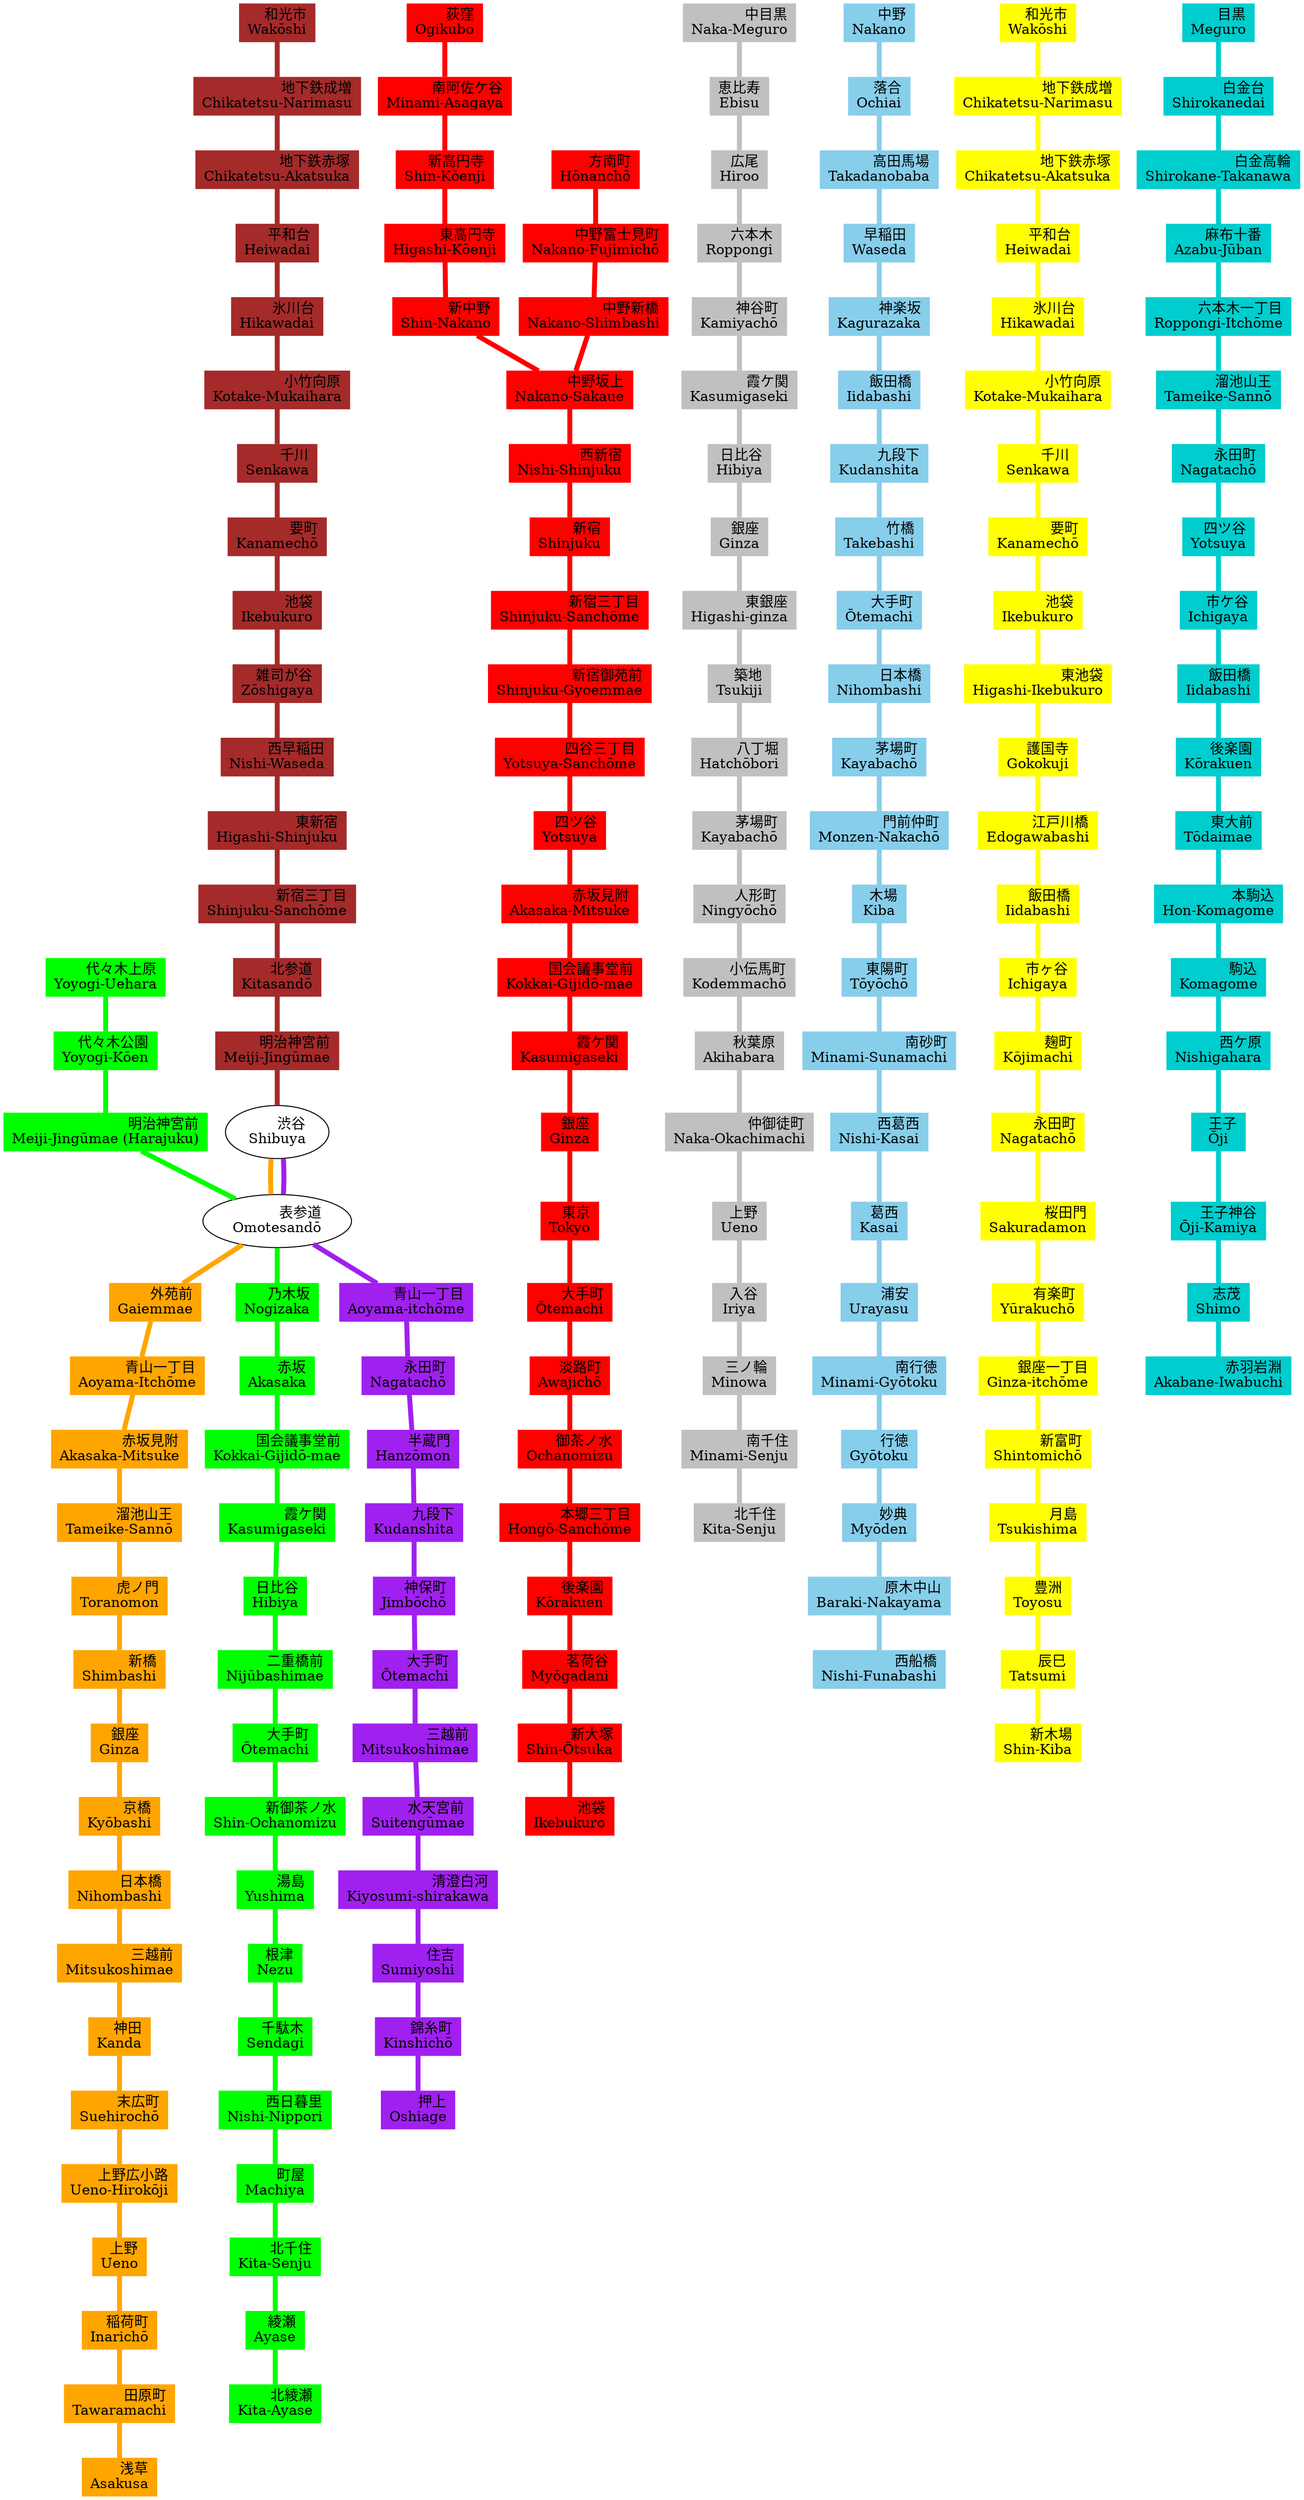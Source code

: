 // Line                               | Code | Color        |
// -----------------------------------+------+--------------+
// No 3:  Ginza Line                  | G    | orange       |
// No 4:  Marunouchi Line             | M    | red          |
// No 4:  Marunouchi Line Branch Line | m    | red          |
// No 2:  Hibiya Line                 | H    | gray         |
// No 5:  Tōzai Line                  | T    | skyblue      |
// No 9:  Chiyoda Line                | C    | green        |
// No 8:  Yūrakuchō Line              | Y    | yellow       |
// No 11: Hanzōmon Line               | Z    | purple       |
// No 7:  Namboku Line                | N    | cyan3        |
// No 13: Fukutoshin Line             | F    | brown        |

graph tokyo_metro {
    node [shape=box, style=filled]
    edge [penwidth=5]

    // No 3: Ginza Line
    node [color=orange, fontcolor=black]
    G01_F16_Z01 [label="渋谷\rShibuya", shape=ellipse, color=black, fontcolor=black, fillcolor=white]
    C04_G02_Z02 [label="表参道\rOmotesandō", shape=ellipse, color=black, fontcolor=black, fillcolor=white]
    G03 [label="外苑前\rGaiemmae"]
    G04 [label="青山一丁目\rAoyama-Itchōme"]
    G05 [label="赤坂見附\rAkasaka-Mitsuke"]
    G06 [label="溜池山王\rTameike-Sannō"]
    G07 [label="虎ノ門\rToranomon"]
    G08 [label="新橋\rShimbashi"]
    G09 [label="銀座\rGinza"]
    G10 [label="京橋\rKyōbashi"]
    G11 [label="日本橋\rNihombashi"]
    G12 [label="三越前\rMitsukoshimae"]
    G13 [label="神田\rKanda"]
    G14 [label="末広町\rSuehirochō"]
    G15 [label="上野広小路\rUeno-Hirokōji"]
    G16 [label="上野\rUeno"]
    G17 [label="稲荷町\rInarichō"]
    G18 [label="田原町\rTawaramachi"]
    G19 [label="浅草\rAsakusa"]

    edge [color=orange]
    G01_F16_Z01 -- C04_G02_Z02 -- G03 -- G04 -- G05 -- G06 -- G07 -- G08 -- G09 -- G10 -- G11 -- G12 -- G13 -- G14 -- G15 -- G16 -- G17 -- G18 -- G19

    // No 4: Marunouchi Line
    node [color=red, fontcolor=black]
    M01 [label="荻窪\rOgikubo"]
    M02 [label="南阿佐ケ谷\rMinami-Asagaya"]
    M03 [label="新高円寺\rShin-Kōenji"]
    M04 [label="東高円寺\rHigashi-Kōenji"]
    M05 [label="新中野\rShin-Nakano"]
    M06 [label="中野坂上\rNakano-Sakaue"]
    M07 [label="西新宿\rNishi-Shinjuku"]
    M08 [label="新宿\rShinjuku"]
    M09 [label="新宿三丁目\rShinjuku-Sanchōme"]
    M10 [label="新宿御苑前\rShinjuku-Gyoemmae"]
    M11 [label="四谷三丁目\rYotsuya-Sanchōme"]
    M12 [label="四ツ谷\rYotsuya"]
    M13 [label="赤坂見附\rAkasaka-Mitsuke"]
    M14 [label="国会議事堂前\rKokkai-Gijidō-mae"]
    M15 [label="霞ケ関\rKasumigaseki"]
    M16 [label="銀座\rGinza"]
    M17 [label="東京\rTokyo"]
    M18 [label="大手町\rŌtemachi"]
    M19 [label="淡路町\rAwajichō"]
    M20 [label="御茶ノ水\rOchanomizu"]
    M21 [label="本郷三丁目\rHongō-Sanchōme"]
    M22 [label="後楽園\rKōrakuen"]
    M23 [label="茗荷谷\rMyōgadani"]
    M24 [label="新大塚\rShin-Ōtsuka"]
    M25 [label="池袋\rIkebukuro"]

    edge [color=red]
    M01 -- M02 -- M03 -- M04 -- M05 -- M06 -- M07 -- M08 -- M09 -- M10 -- M11 -- M12 -- M13 -- M14 -- M15 -- M16 -- M17 -- M18 -- M19 -- M20 -- M21 -- M22 -- M23 -- M24 -- M25

    // No 4: Marunouchi Line Branch Line
    node [color=red, fontcolor=black]
    m03 [label="方南町\rHōnanchō"]
    m04 [label="中野富士見町\rNakano-Fujimichō"]
    m05 [label="中野新橋\rNakano-Shimbashi"]
    M06 [label="中野坂上\rNakano-Sakaue"]

    edge [color=red]
    m03 -- m04 -- m05 -- M06

    // No 2: Hibiya Line
    node [color=gray, fontcolor=black]
    H01 [label="中目黒\rNaka-Meguro"]
    H02 [label="恵比寿\rEbisu"]
    H03 [label="広尾\rHiroo"]
    H04 [label="六本木\rRoppongi"]
    H05 [label="神谷町\rKamiyachō"]
    H06 [label="霞ケ関\rKasumigaseki"]
    H07 [label="日比谷\rHibiya"]
    H08 [label="銀座\rGinza"]
    H09 [label="東銀座\rHigashi-ginza"]
    H10 [label="築地\rTsukiji"]
    H11 [label="八丁堀\rHatchōbori"]
    H12 [label="茅場町\rKayabachō"]
    H13 [label="人形町\rNingyōchō"]
    H14 [label="小伝馬町\rKodemmachō"]
    H15 [label="秋葉原\rAkihabara"]
    H16 [label="仲御徒町\rNaka-Okachimachi"]
    H17 [label="上野\rUeno"]
    H18 [label="入谷\rIriya"]
    H19 [label="三ノ輪\rMinowa"]
    H20 [label="南千住\rMinami-Senju"]
    H21 [label="北千住\rKita-Senju"]

    edge [color=gray]
    H01 -- H02 -- H03 -- H04 -- H05 -- H06 -- H07 -- H08 -- H09 -- H10 -- H11 -- H12 -- H13 -- H14 -- H15 -- H16 -- H17 -- H18 -- H19 -- H20 -- H21

    // No 5: Tōzai Line
    node [color=skyblue, fontcolor=black]
    T01 [label="中野\rNakano"]
    T02 [label="落合\rOchiai"]
    T03 [label="高田馬場\rTakadanobaba"]
    T04 [label="早稲田\rWaseda"]
    T05 [label="神楽坂\rKagurazaka"]
    T06 [label="飯田橋\rIidabashi"]
    T07 [label="九段下\rKudanshita"]
    T08 [label="竹橋\rTakebashi"]
    T09 [label="大手町\rŌtemachi"]
    T10 [label="日本橋\rNihombashi"]
    T11 [label="茅場町\rKayabachō"]
    T12 [label="門前仲町\rMonzen-Nakachō"]
    T13 [label="木場\rKiba"]
    T14 [label="東陽町\rTōyōchō"]
    T15 [label="南砂町\rMinami-Sunamachi"]
    T16 [label="西葛西\rNishi-Kasai"]
    T17 [label="葛西\rKasai"]
    T18 [label="浦安\rUrayasu"]
    T19 [label="南行徳\rMinami-Gyōtoku"]
    T20 [label="行徳\rGyōtoku"]
    T21 [label="妙典\rMyōden"]
    T22 [label="原木中山\rBaraki-Nakayama"]
    T23 [label="西船橋\rNishi-Funabashi"]

    edge [color=skyblue]
    T01 -- T02 -- T03 -- T04 -- T05 -- T06 -- T07 -- T08 -- T09 -- T10 -- T11 -- T12 -- T13 -- T14 -- T15 -- T16 -- T17 -- T18 -- T19 -- T20 -- T21 -- T22 -- T23

    // No 9: Chiyoda Line
    node [color=green, fontcolor=black]
    C01 [label="代々木上原\rYoyogi-Uehara"]
    C02 [label="代々木公園\rYoyogi-Kōen"]
    C03 [label="明治神宮前\rMeiji-Jingūmae (Harajuku)"]
    C04_G02_Z02 [label="表参道\rOmotesandō", shape=ellipse, color=black, fontcolor=black, fillcolor=white]
    C05 [label="乃木坂\rNogizaka"]
    C06 [label="赤坂\rAkasaka"]
    C07 [label="国会議事堂前\rKokkai-Gijidō-mae"]
    C08 [label="霞ケ関\rKasumigaseki"]
    C09 [label="日比谷\rHibiya"]
    C10 [label="二重橋前\rNijūbashimae"]
    C11 [label="大手町\rŌtemachi"]
    C12 [label="新御茶ノ水\rShin-Ochanomizu"]
    C13 [label="湯島\rYushima"]
    C14 [label="根津\rNezu"]
    C15 [label="千駄木\rSendagi"]
    C16 [label="西日暮里\rNishi-Nippori"]
    C17 [label="町屋\rMachiya"]
    C18 [label="北千住\rKita-Senju"]
    C19 [label="綾瀬\rAyase"]
    C20 [label="北綾瀬\rKita-Ayase"]

    edge [color=green]
    C01 -- C02 -- C03 -- C04_G02_Z02 -- C05 -- C06 -- C07 -- C08 -- C09 -- C10 -- C11 -- C12 -- C13 -- C14 -- C15 -- C16 -- C17 -- C18 -- C19 -- C20

    // No 8: Yūrakuchō Line
    node [color=yellow, fontcolor=black]
    Y01 [label="和光市\rWakōshi"]
    Y02 [label="地下鉄成増\rChikatetsu-Narimasu"]
    Y03 [label="地下鉄赤塚\rChikatetsu-Akatsuka"]
    Y04 [label="平和台\rHeiwadai"]
    Y05 [label="氷川台\rHikawadai"]
    Y06 [label="小竹向原\rKotake-Mukaihara"]
    Y07 [label="千川\rSenkawa"]
    Y08 [label="要町\rKanamechō"]
    Y09 [label="池袋\rIkebukuro"]
    Y10 [label="東池袋\rHigashi-Ikebukuro"]
    Y11 [label="護国寺\rGokokuji"]
    Y12 [label="江戸川橋\rEdogawabashi"]
    Y13 [label="飯田橋\rIidabashi"]
    Y14 [label="市ヶ谷\rIchigaya"]
    Y15 [label="麹町\rKōjimachi"]
    Y16 [label="永田町\rNagatachō"]
    Y17 [label="桜田門\rSakuradamon"]
    Y18 [label="有楽町\rYūrakuchō"]
    Y19 [label="銀座一丁目\rGinza-itchōme"]
    Y20 [label="新富町\rShintomichō"]
    Y21 [label="月島\rTsukishima"]
    Y22 [label="豊洲\rToyosu"]
    Y23 [label="辰巳\rTatsumi"]
    Y24 [label="新木場\rShin-Kiba"]

    edge [color=yellow]
    Y01 -- Y02 -- Y03 -- Y04 -- Y05 -- Y06 -- Y07 -- Y08 -- Y09 -- Y10 -- Y11 -- Y12 -- Y13 -- Y14 -- Y15 -- Y16 -- Y17 -- Y18 -- Y19 -- Y20 -- Y21 -- Y22 -- Y23 -- Y24

    // No 11: Hanzōmon Line
    node [color=purple, fontcolor=black]
    G01_F16_Z01 [label="渋谷\rShibuya", shape=ellipse, color=black, fontcolor=black, fillcolor=white]
    C04_G02_Z02 [label="表参道\rOmotesandō", shape=ellipse, color=black, fontcolor=black, fillcolor=white]
    Z03 [label="青山一丁目\rAoyama-itchōme"]
    Z04 [label="永田町\rNagatachō"]
    Z05 [label="半蔵門\rHanzōmon"]
    Z06 [label="九段下\rKudanshita"]
    Z07 [label="神保町\rJimbōchō"]
    Z08 [label="大手町\rŌtemachi"]
    Z09 [label="三越前\rMitsukoshimae"]
    Z10 [label="水天宮前\rSuitengūmae"]
    Z11 [label="清澄白河\rKiyosumi-shirakawa"]
    Z12 [label="住吉\rSumiyoshi"]
    Z13 [label="錦糸町\rKinshichō"]
    Z14 [label="押上\rOshiage"]

    edge [color=purple]
    G01_F16_Z01 -- C04_G02_Z02 -- Z03 -- Z04 -- Z05 -- Z06 -- Z07 -- Z08 -- Z09 -- Z10 -- Z11 -- Z12 -- Z13 -- Z14

    // No 7: Namboku Line
    node [color=cyan3, fontcolor=black]
    N01 [label="目黒\rMeguro"]
    N02 [label="白金台\rShirokanedai"]
    N03 [label="白金高輪\rShirokane-Takanawa"]
    N04 [label="麻布十番\rAzabu-Jūban"]
    N05 [label="六本木一丁目\rRoppongi-Itchōme"]
    N06 [label="溜池山王\rTameike-Sannō"]
    N07 [label="永田町\rNagatachō"]
    N08 [label="四ツ谷\rYotsuya"]
    N09 [label="市ケ谷\rIchigaya"]
    N10 [label="飯田橋\rIidabashi"]
    N11 [label="後楽園\rKōrakuen"]
    N12 [label="東大前\rTōdaimae"]
    N13 [label="本駒込\rHon-Komagome"]
    N14 [label="駒込\rKomagome"]
    N15 [label="西ケ原\rNishigahara"]
    N16 [label="王子\rŌji"]
    N17 [label="王子神谷\rŌji-Kamiya"]
    N18 [label="志茂\rShimo"]
    N19 [label="赤羽岩淵\rAkabane-Iwabuchi"]

    edge [color=cyan3]
    N01 -- N02 -- N03 -- N04 -- N05 -- N06 -- N07 -- N08 -- N09 -- N10 -- N11 -- N12 -- N13 -- N14 -- N15 -- N16 -- N17 -- N18 -- N19

    // No 13: Fukutoshin Line
    node [color=brown, fontcolor=black]
    F01 [label="和光市\rWakōshi"]
    F02 [label="地下鉄成増\rChikatetsu-Narimasu"]
    F03 [label="地下鉄赤塚\rChikatetsu-Akatsuka"]
    F04 [label="平和台\rHeiwadai"]
    F05 [label="氷川台\rHikawadai"]
    F06 [label="小竹向原\rKotake-Mukaihara"]
    F07 [label="千川\rSenkawa"]
    F08 [label="要町\rKanamechō"]
    F09 [label="池袋\rIkebukuro"]
    F10 [label="雑司が谷\rZōshigaya"]
    F11 [label="西早稲田\rNishi-Waseda"]
    F12 [label="東新宿\rHigashi-Shinjuku"]
    F13 [label="新宿三丁目\rShinjuku-Sanchōme"]
    F14 [label="北参道\rKitasandō"]
    F15 [label="明治神宮前\rMeiji-Jingūmae"]
    G01_F16_Z01 [label="渋谷\rShibuya", shape=ellipse, color=black, fontcolor=black, fillcolor=white]

    edge [color=brown]
    F01 -- F02 -- F03 -- F04 -- F05 -- F06 -- F07 -- F08 -- F09 -- F10 -- F11 -- F12 -- F13 -- F14 -- F15 -- G01_F16_Z01
}
